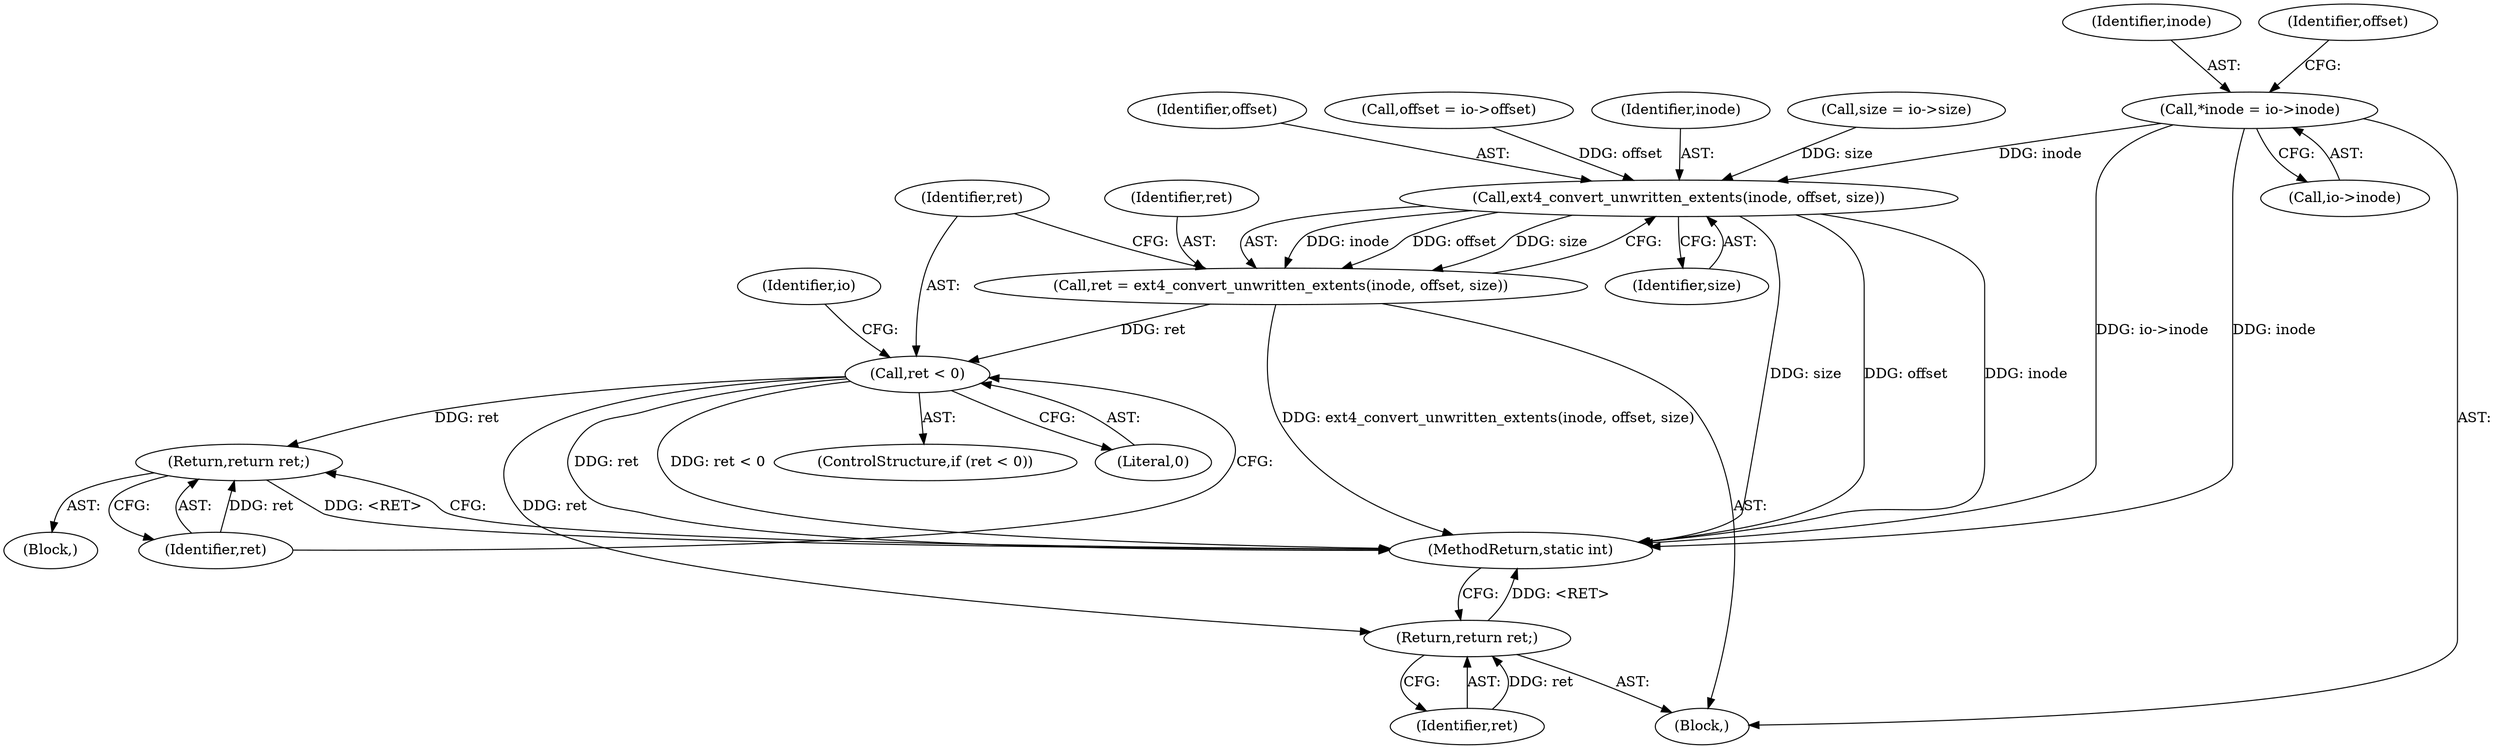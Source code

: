 digraph "0_linux_744692dc059845b2a3022119871846e74d4f6e11_4@pointer" {
"1000105" [label="(Call,*inode = io->inode)"];
"1000160" [label="(Call,ext4_convert_unwritten_extents(inode, offset, size))"];
"1000158" [label="(Call,ret = ext4_convert_unwritten_extents(inode, offset, size))"];
"1000165" [label="(Call,ret < 0)"];
"1000169" [label="(Return,return ret;)"];
"1000176" [label="(Return,return ret;)"];
"1000158" [label="(Call,ret = ext4_convert_unwritten_extents(inode, offset, size))"];
"1000169" [label="(Return,return ret;)"];
"1000163" [label="(Identifier,size)"];
"1000106" [label="(Identifier,inode)"];
"1000178" [label="(MethodReturn,static int)"];
"1000177" [label="(Identifier,ret)"];
"1000162" [label="(Identifier,offset)"];
"1000111" [label="(Call,offset = io->offset)"];
"1000165" [label="(Call,ret < 0)"];
"1000168" [label="(Block,)"];
"1000107" [label="(Call,io->inode)"];
"1000105" [label="(Call,*inode = io->inode)"];
"1000159" [label="(Identifier,ret)"];
"1000173" [label="(Identifier,io)"];
"1000103" [label="(Block,)"];
"1000170" [label="(Identifier,ret)"];
"1000161" [label="(Identifier,inode)"];
"1000166" [label="(Identifier,ret)"];
"1000117" [label="(Call,size = io->size)"];
"1000164" [label="(ControlStructure,if (ret < 0))"];
"1000176" [label="(Return,return ret;)"];
"1000160" [label="(Call,ext4_convert_unwritten_extents(inode, offset, size))"];
"1000112" [label="(Identifier,offset)"];
"1000167" [label="(Literal,0)"];
"1000105" -> "1000103"  [label="AST: "];
"1000105" -> "1000107"  [label="CFG: "];
"1000106" -> "1000105"  [label="AST: "];
"1000107" -> "1000105"  [label="AST: "];
"1000112" -> "1000105"  [label="CFG: "];
"1000105" -> "1000178"  [label="DDG: io->inode"];
"1000105" -> "1000178"  [label="DDG: inode"];
"1000105" -> "1000160"  [label="DDG: inode"];
"1000160" -> "1000158"  [label="AST: "];
"1000160" -> "1000163"  [label="CFG: "];
"1000161" -> "1000160"  [label="AST: "];
"1000162" -> "1000160"  [label="AST: "];
"1000163" -> "1000160"  [label="AST: "];
"1000158" -> "1000160"  [label="CFG: "];
"1000160" -> "1000178"  [label="DDG: size"];
"1000160" -> "1000178"  [label="DDG: offset"];
"1000160" -> "1000178"  [label="DDG: inode"];
"1000160" -> "1000158"  [label="DDG: inode"];
"1000160" -> "1000158"  [label="DDG: offset"];
"1000160" -> "1000158"  [label="DDG: size"];
"1000111" -> "1000160"  [label="DDG: offset"];
"1000117" -> "1000160"  [label="DDG: size"];
"1000158" -> "1000103"  [label="AST: "];
"1000159" -> "1000158"  [label="AST: "];
"1000166" -> "1000158"  [label="CFG: "];
"1000158" -> "1000178"  [label="DDG: ext4_convert_unwritten_extents(inode, offset, size)"];
"1000158" -> "1000165"  [label="DDG: ret"];
"1000165" -> "1000164"  [label="AST: "];
"1000165" -> "1000167"  [label="CFG: "];
"1000166" -> "1000165"  [label="AST: "];
"1000167" -> "1000165"  [label="AST: "];
"1000170" -> "1000165"  [label="CFG: "];
"1000173" -> "1000165"  [label="CFG: "];
"1000165" -> "1000178"  [label="DDG: ret"];
"1000165" -> "1000178"  [label="DDG: ret < 0"];
"1000165" -> "1000169"  [label="DDG: ret"];
"1000165" -> "1000176"  [label="DDG: ret"];
"1000169" -> "1000168"  [label="AST: "];
"1000169" -> "1000170"  [label="CFG: "];
"1000170" -> "1000169"  [label="AST: "];
"1000178" -> "1000169"  [label="CFG: "];
"1000169" -> "1000178"  [label="DDG: <RET>"];
"1000170" -> "1000169"  [label="DDG: ret"];
"1000176" -> "1000103"  [label="AST: "];
"1000176" -> "1000177"  [label="CFG: "];
"1000177" -> "1000176"  [label="AST: "];
"1000178" -> "1000176"  [label="CFG: "];
"1000176" -> "1000178"  [label="DDG: <RET>"];
"1000177" -> "1000176"  [label="DDG: ret"];
}

